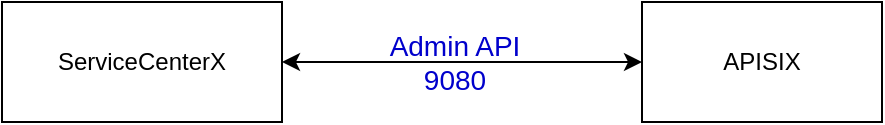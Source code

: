 <mxfile version="20.4.1" type="github">
  <diagram id="e9moKl6Rp8YOU9BEZt6q" name="第 1 页">
    <mxGraphModel dx="1178" dy="637" grid="1" gridSize="10" guides="1" tooltips="1" connect="1" arrows="1" fold="1" page="1" pageScale="1" pageWidth="827" pageHeight="1169" math="0" shadow="0">
      <root>
        <mxCell id="0" />
        <mxCell id="1" parent="0" />
        <mxCell id="w-KC4YoJ1CXvf5zeH__f-3" style="edgeStyle=orthogonalEdgeStyle;rounded=0;orthogonalLoop=1;jettySize=auto;html=1;exitX=1;exitY=0.5;exitDx=0;exitDy=0;entryX=0;entryY=0.5;entryDx=0;entryDy=0;startArrow=classic;startFill=1;strokeWidth=1;" edge="1" parent="1" source="w-KC4YoJ1CXvf5zeH__f-1" target="w-KC4YoJ1CXvf5zeH__f-2">
          <mxGeometry relative="1" as="geometry" />
        </mxCell>
        <mxCell id="w-KC4YoJ1CXvf5zeH__f-7" value="Admin API&lt;br&gt;9080" style="edgeLabel;html=1;align=center;verticalAlign=middle;resizable=0;points=[];fontSize=14;fontColor=#0000CC;labelBackgroundColor=none;" vertex="1" connectable="0" parent="w-KC4YoJ1CXvf5zeH__f-3">
          <mxGeometry x="-0.086" y="1" relative="1" as="geometry">
            <mxPoint x="3" y="1" as="offset" />
          </mxGeometry>
        </mxCell>
        <mxCell id="w-KC4YoJ1CXvf5zeH__f-1" value="ServiceCenterX" style="rounded=0;whiteSpace=wrap;html=1;" vertex="1" parent="1">
          <mxGeometry x="130" y="230" width="140" height="60" as="geometry" />
        </mxCell>
        <mxCell id="w-KC4YoJ1CXvf5zeH__f-2" value="APISIX" style="rounded=0;whiteSpace=wrap;html=1;" vertex="1" parent="1">
          <mxGeometry x="450" y="230" width="120" height="60" as="geometry" />
        </mxCell>
      </root>
    </mxGraphModel>
  </diagram>
</mxfile>
